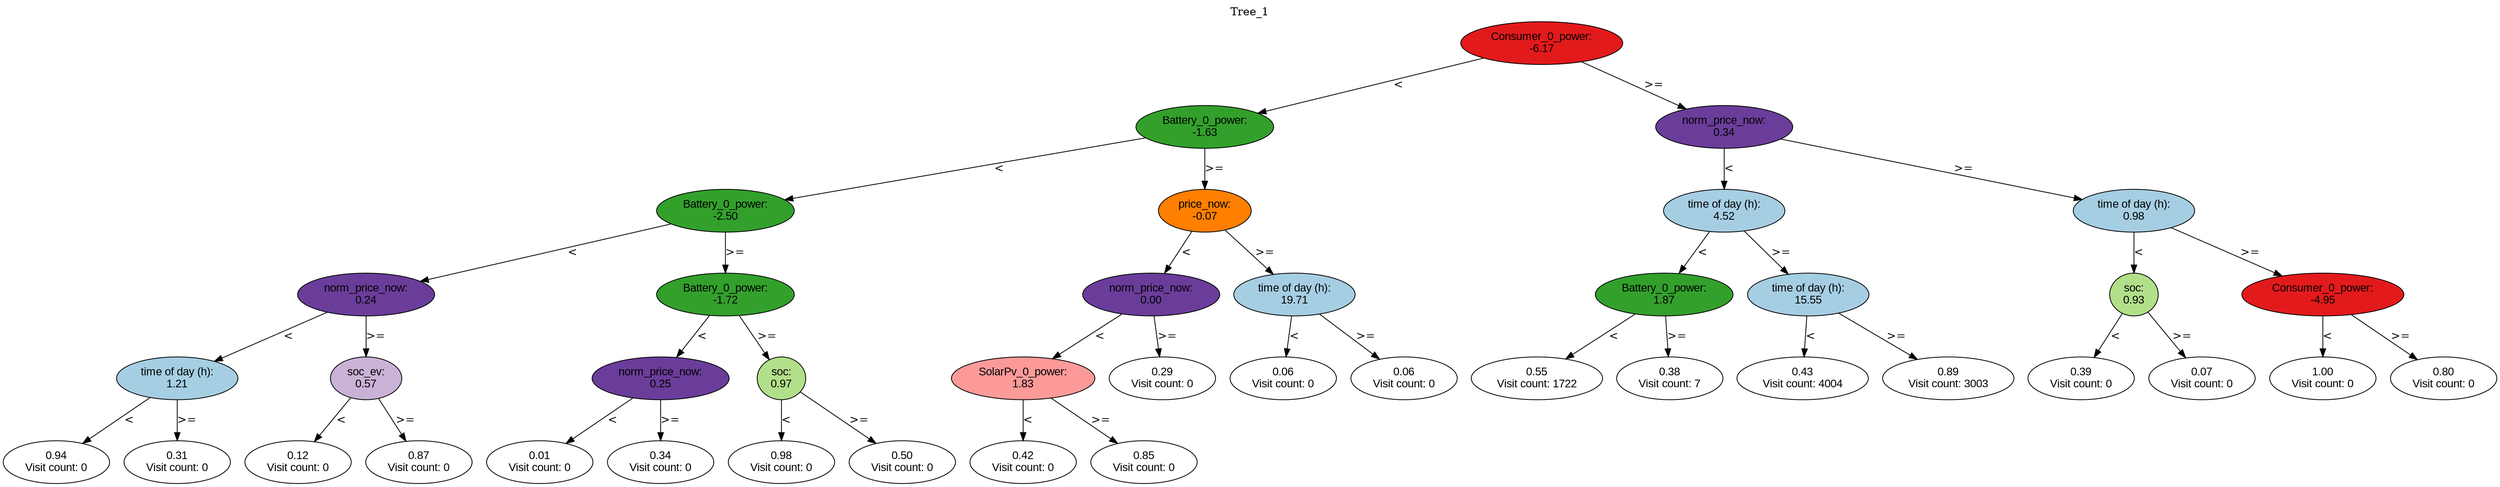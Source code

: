 digraph BST {
    node [fontname="Arial" style=filled colorscheme=paired12];
    0 [ label = "Consumer_0_power:
-6.17" fillcolor=6];
    1 [ label = "Battery_0_power:
-1.63" fillcolor=4];
    2 [ label = "Battery_0_power:
-2.50" fillcolor=4];
    3 [ label = "norm_price_now:
0.24" fillcolor=10];
    4 [ label = "time of day (h):
1.21" fillcolor=1];
    5 [ label = "0.94
Visit count: 0" fillcolor=white];
    6 [ label = "0.31
Visit count: 0" fillcolor=white];
    7 [ label = "soc_ev:
0.57" fillcolor=9];
    8 [ label = "0.12
Visit count: 0" fillcolor=white];
    9 [ label = "0.87
Visit count: 0" fillcolor=white];
    10 [ label = "Battery_0_power:
-1.72" fillcolor=4];
    11 [ label = "norm_price_now:
0.25" fillcolor=10];
    12 [ label = "0.01
Visit count: 0" fillcolor=white];
    13 [ label = "0.34
Visit count: 0" fillcolor=white];
    14 [ label = "soc:
0.97" fillcolor=3];
    15 [ label = "0.98
Visit count: 0" fillcolor=white];
    16 [ label = "0.50
Visit count: 0" fillcolor=white];
    17 [ label = "price_now:
-0.07" fillcolor=8];
    18 [ label = "norm_price_now:
0.00" fillcolor=10];
    19 [ label = "SolarPv_0_power:
1.83" fillcolor=5];
    20 [ label = "0.42
Visit count: 0" fillcolor=white];
    21 [ label = "0.85
Visit count: 0" fillcolor=white];
    22 [ label = "0.29
Visit count: 0" fillcolor=white];
    23 [ label = "time of day (h):
19.71" fillcolor=1];
    24 [ label = "0.06
Visit count: 0" fillcolor=white];
    25 [ label = "0.06
Visit count: 0" fillcolor=white];
    26 [ label = "norm_price_now:
0.34" fillcolor=10];
    27 [ label = "time of day (h):
4.52" fillcolor=1];
    28 [ label = "Battery_0_power:
1.87" fillcolor=4];
    29 [ label = "0.55
Visit count: 1722" fillcolor=white];
    30 [ label = "0.38
Visit count: 7" fillcolor=white];
    31 [ label = "time of day (h):
15.55" fillcolor=1];
    32 [ label = "0.43
Visit count: 4004" fillcolor=white];
    33 [ label = "0.89
Visit count: 3003" fillcolor=white];
    34 [ label = "time of day (h):
0.98" fillcolor=1];
    35 [ label = "soc:
0.93" fillcolor=3];
    36 [ label = "0.39
Visit count: 0" fillcolor=white];
    37 [ label = "0.07
Visit count: 0" fillcolor=white];
    38 [ label = "Consumer_0_power:
-4.95" fillcolor=6];
    39 [ label = "1.00
Visit count: 0" fillcolor=white];
    40 [ label = "0.80
Visit count: 0" fillcolor=white];

    0  -> 1[ label = "<"];
    0  -> 26[ label = ">="];
    1  -> 2[ label = "<"];
    1  -> 17[ label = ">="];
    2  -> 3[ label = "<"];
    2  -> 10[ label = ">="];
    3  -> 4[ label = "<"];
    3  -> 7[ label = ">="];
    4  -> 5[ label = "<"];
    4  -> 6[ label = ">="];
    7  -> 8[ label = "<"];
    7  -> 9[ label = ">="];
    10  -> 11[ label = "<"];
    10  -> 14[ label = ">="];
    11  -> 12[ label = "<"];
    11  -> 13[ label = ">="];
    14  -> 15[ label = "<"];
    14  -> 16[ label = ">="];
    17  -> 18[ label = "<"];
    17  -> 23[ label = ">="];
    18  -> 19[ label = "<"];
    18  -> 22[ label = ">="];
    19  -> 20[ label = "<"];
    19  -> 21[ label = ">="];
    23  -> 24[ label = "<"];
    23  -> 25[ label = ">="];
    26  -> 27[ label = "<"];
    26  -> 34[ label = ">="];
    27  -> 28[ label = "<"];
    27  -> 31[ label = ">="];
    28  -> 29[ label = "<"];
    28  -> 30[ label = ">="];
    31  -> 32[ label = "<"];
    31  -> 33[ label = ">="];
    34  -> 35[ label = "<"];
    34  -> 38[ label = ">="];
    35  -> 36[ label = "<"];
    35  -> 37[ label = ">="];
    38  -> 39[ label = "<"];
    38  -> 40[ label = ">="];

    labelloc="t";
    label="Tree_1";
}